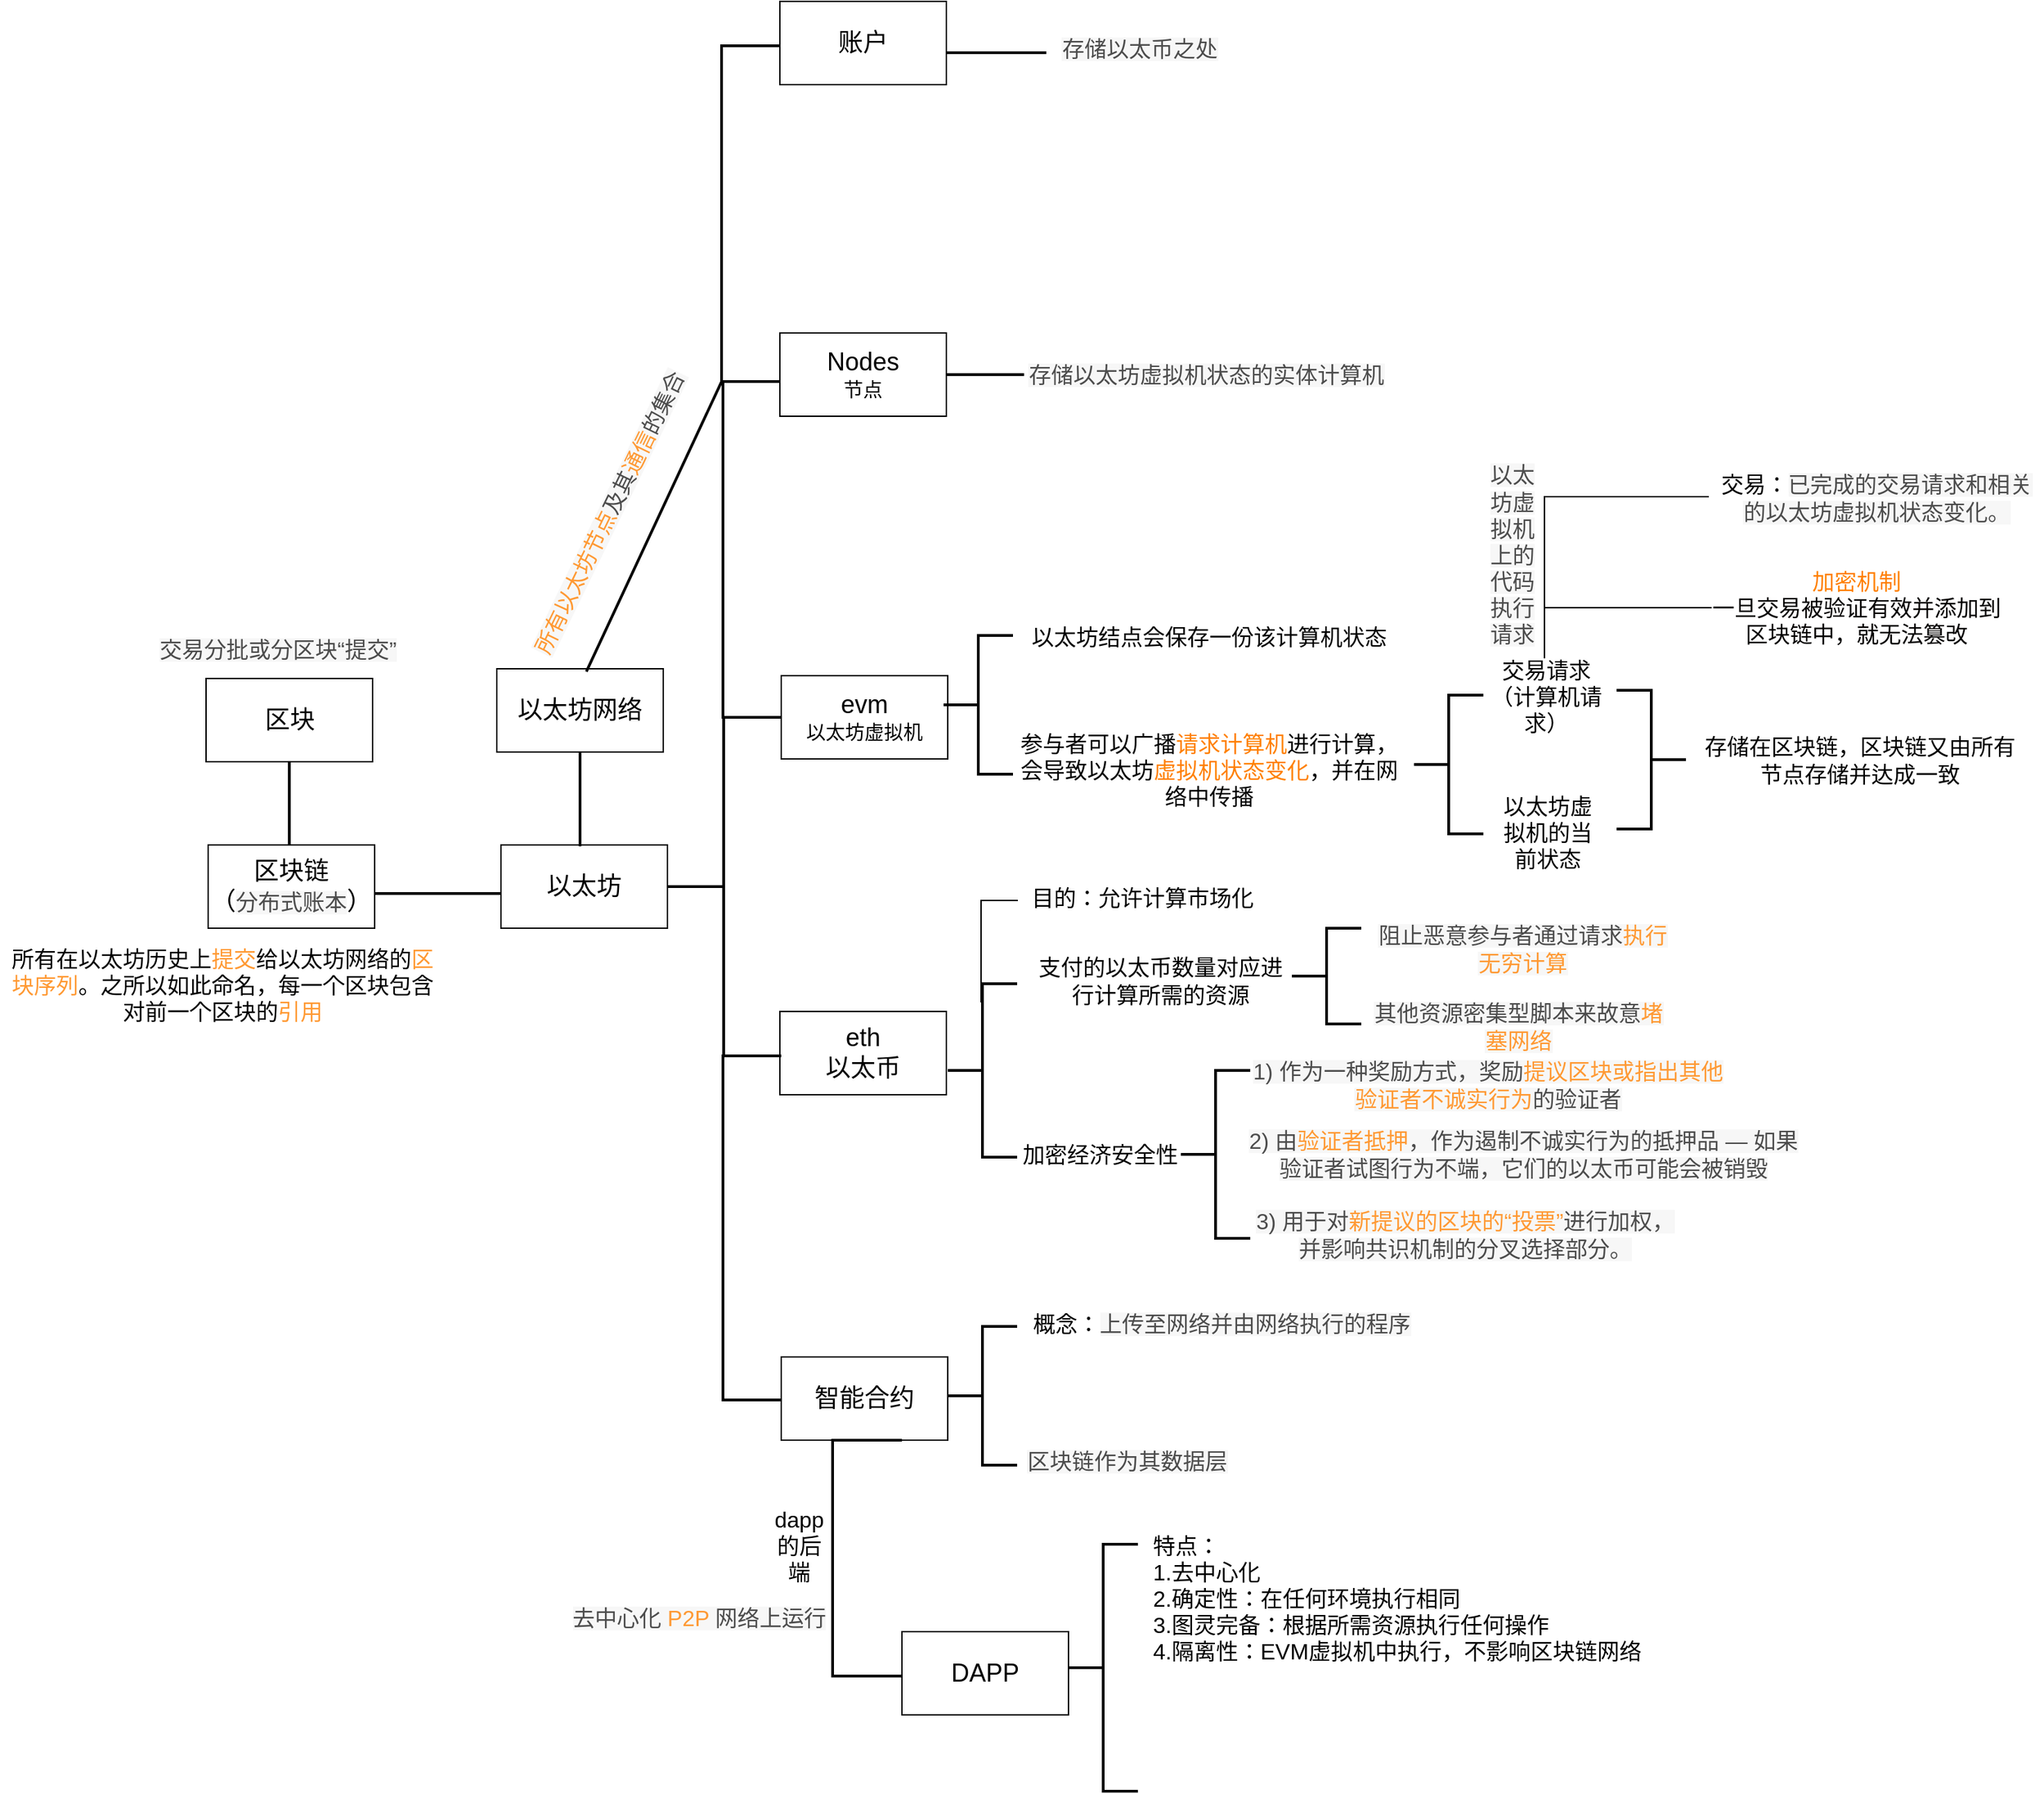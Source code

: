<mxfile version="24.0.5" type="github">
  <diagram name="第 1 页" id="dRnIr3VR5EekNSpaTsAQ">
    <mxGraphModel dx="1437" dy="1105" grid="0" gridSize="10" guides="1" tooltips="1" connect="1" arrows="1" fold="1" page="0" pageScale="1" pageWidth="827" pageHeight="1169" math="0" shadow="0">
      <root>
        <mxCell id="0" />
        <mxCell id="1" parent="0" />
        <mxCell id="ShnRU7looj-lI_qmTmtY-1" value="&lt;font style=&quot;font-size: 18px;&quot;&gt;以太坊&lt;/font&gt;" style="rounded=0;whiteSpace=wrap;html=1;" parent="1" vertex="1">
          <mxGeometry x="-414" y="288" width="120" height="60" as="geometry" />
        </mxCell>
        <mxCell id="ShnRU7looj-lI_qmTmtY-4" value="&lt;font style=&quot;font-size: 18px;&quot;&gt;evm&lt;/font&gt;&lt;div&gt;&lt;font style=&quot;font-size: 14px;&quot;&gt;以太坊虚拟机&lt;/font&gt;&lt;/div&gt;" style="whiteSpace=wrap;html=1;rounded=0;" parent="1" vertex="1">
          <mxGeometry x="-212" y="166" width="120" height="60" as="geometry" />
        </mxCell>
        <mxCell id="-V5YBUerZ1B9hY4nsgt0-7" value="" style="strokeWidth=2;html=1;shape=mxgraph.flowchart.annotation_2;align=left;labelPosition=right;pointerEvents=1;" vertex="1" parent="1">
          <mxGeometry x="-95" y="137" width="50" height="100" as="geometry" />
        </mxCell>
        <mxCell id="-V5YBUerZ1B9hY4nsgt0-11" value="以太坊结点会保存一份该计算机状态" style="text;strokeColor=none;fillColor=none;html=1;align=center;verticalAlign=middle;whiteSpace=wrap;rounded=0;fontSize=16;" vertex="1" parent="1">
          <mxGeometry x="-45" y="123" width="283" height="30" as="geometry" />
        </mxCell>
        <mxCell id="-V5YBUerZ1B9hY4nsgt0-12" value="参与者可以广播&lt;font color=&quot;#ff8000&quot;&gt;请求计算机&lt;/font&gt;进行计算，会导致以太坊&lt;font color=&quot;#ff8000&quot;&gt;虚拟机状态变化&lt;/font&gt;，并在网络中传播" style="text;strokeColor=none;fillColor=none;html=1;align=center;verticalAlign=middle;whiteSpace=wrap;rounded=0;fontSize=16;" vertex="1" parent="1">
          <mxGeometry x="-45" y="219" width="283" height="30" as="geometry" />
        </mxCell>
        <mxCell id="-V5YBUerZ1B9hY4nsgt0-14" value="" style="strokeWidth=2;html=1;shape=mxgraph.flowchart.annotation_2;align=left;labelPosition=right;pointerEvents=1;" vertex="1" parent="1">
          <mxGeometry x="-294" y="196" width="81" height="244" as="geometry" />
        </mxCell>
        <mxCell id="-V5YBUerZ1B9hY4nsgt0-32" value="" style="strokeWidth=2;html=1;shape=mxgraph.flowchart.annotation_2;align=left;labelPosition=right;pointerEvents=1;" vertex="1" parent="1">
          <mxGeometry x="244" y="180" width="50" height="100" as="geometry" />
        </mxCell>
        <mxCell id="-V5YBUerZ1B9hY4nsgt0-33" value="交易请求&lt;div&gt;（计算机请求）&lt;/div&gt;" style="text;strokeColor=none;fillColor=none;html=1;align=center;verticalAlign=middle;whiteSpace=wrap;rounded=0;fontSize=16;" vertex="1" parent="1">
          <mxGeometry x="297" y="166" width="85" height="30" as="geometry" />
        </mxCell>
        <mxCell id="-V5YBUerZ1B9hY4nsgt0-34" value="以太坊虚拟机的当前状态" style="text;strokeColor=none;fillColor=none;html=1;align=center;verticalAlign=middle;whiteSpace=wrap;rounded=0;fontSize=16;" vertex="1" parent="1">
          <mxGeometry x="301" y="264" width="79" height="30" as="geometry" />
        </mxCell>
        <mxCell id="-V5YBUerZ1B9hY4nsgt0-35" value="" style="strokeWidth=2;html=1;shape=mxgraph.flowchart.annotation_2;align=left;labelPosition=right;pointerEvents=1;rotation=-180;" vertex="1" parent="1">
          <mxGeometry x="390" y="176.5" width="50" height="100" as="geometry" />
        </mxCell>
        <mxCell id="-V5YBUerZ1B9hY4nsgt0-36" value="存储在区块链，区块链又由所有节点存储并达成一致" style="text;strokeColor=none;fillColor=none;html=1;align=center;verticalAlign=middle;whiteSpace=wrap;rounded=0;fontSize=16;" vertex="1" parent="1">
          <mxGeometry x="449" y="211.5" width="233" height="30" as="geometry" />
        </mxCell>
        <mxCell id="-V5YBUerZ1B9hY4nsgt0-39" value="" style="shape=partialRectangle;whiteSpace=wrap;html=1;bottom=0;right=0;fillColor=none;" vertex="1" parent="1">
          <mxGeometry x="338" y="117" width="120" height="36" as="geometry" />
        </mxCell>
        <mxCell id="-V5YBUerZ1B9hY4nsgt0-40" value="&lt;font color=&quot;#ff8000&quot;&gt;加密机制&lt;/font&gt;&lt;div&gt;&lt;font color=&quot;#030100&quot;&gt;一旦交易被验证有效并添加到区块链中，就无法篡改&lt;/font&gt;&lt;/div&gt;" style="text;strokeColor=none;fillColor=none;html=1;align=center;verticalAlign=middle;whiteSpace=wrap;rounded=0;fontSize=16;" vertex="1" parent="1">
          <mxGeometry x="458" y="102" width="210" height="30" as="geometry" />
        </mxCell>
        <mxCell id="-V5YBUerZ1B9hY4nsgt0-41" value="&lt;font style=&quot;font-size: 18px;&quot;&gt;eth&lt;/font&gt;&lt;div&gt;&lt;font style=&quot;font-size: 18px;&quot;&gt;以太币&lt;/font&gt;&lt;/div&gt;" style="whiteSpace=wrap;html=1;rounded=0;" vertex="1" parent="1">
          <mxGeometry x="-213" y="408" width="120" height="60" as="geometry" />
        </mxCell>
        <mxCell id="-V5YBUerZ1B9hY4nsgt0-42" value="" style="strokeWidth=2;html=1;shape=mxgraph.flowchart.annotation_2;align=left;labelPosition=right;pointerEvents=1;" vertex="1" parent="1">
          <mxGeometry x="-92" y="388" width="50" height="125" as="geometry" />
        </mxCell>
        <mxCell id="-V5YBUerZ1B9hY4nsgt0-44" value="" style="shape=partialRectangle;whiteSpace=wrap;html=1;bottom=0;right=0;fillColor=none;" vertex="1" parent="1">
          <mxGeometry x="-68" y="328" width="26" height="73" as="geometry" />
        </mxCell>
        <mxCell id="-V5YBUerZ1B9hY4nsgt0-45" value="目的：允许计算市场化" style="text;strokeColor=none;fillColor=none;html=1;align=center;verticalAlign=middle;whiteSpace=wrap;rounded=0;fontSize=16;" vertex="1" parent="1">
          <mxGeometry x="-33" y="311" width="163" height="30" as="geometry" />
        </mxCell>
        <mxCell id="-V5YBUerZ1B9hY4nsgt0-46" value="支付的以太币数量对应进行计算所需的资源" style="text;strokeColor=none;fillColor=none;html=1;align=center;verticalAlign=middle;whiteSpace=wrap;rounded=0;fontSize=16;" vertex="1" parent="1">
          <mxGeometry x="-33" y="371" width="189" height="30" as="geometry" />
        </mxCell>
        <mxCell id="-V5YBUerZ1B9hY4nsgt0-50" value="" style="strokeWidth=2;html=1;shape=mxgraph.flowchart.annotation_2;align=left;labelPosition=right;pointerEvents=1;" vertex="1" parent="1">
          <mxGeometry x="156" y="348" width="50" height="69" as="geometry" />
        </mxCell>
        <mxCell id="-V5YBUerZ1B9hY4nsgt0-52" value="&lt;br&gt;&lt;span style=&quot;color: rgb(76, 76, 76); font-family: __inter_879697, __inter_Fallback_879697, sans-serif; font-size: 16px; font-style: normal; font-variant-ligatures: normal; font-variant-caps: normal; font-weight: 400; letter-spacing: normal; orphans: 2; text-align: start; text-indent: 0px; text-transform: none; widows: 2; word-spacing: 0px; -webkit-text-stroke-width: 0px; white-space: normal; background-color: rgb(247, 247, 247); text-decoration-thickness: initial; text-decoration-style: initial; text-decoration-color: initial; display: inline !important; float: none;&quot;&gt;阻止恶意参与者通过请求&lt;/span&gt;&lt;span style=&quot;font-family: __inter_879697, __inter_Fallback_879697, sans-serif; font-size: 16px; font-style: normal; font-variant-ligatures: normal; font-variant-caps: normal; font-weight: 400; letter-spacing: normal; orphans: 2; text-align: start; text-indent: 0px; text-transform: none; widows: 2; word-spacing: 0px; -webkit-text-stroke-width: 0px; white-space: normal; background-color: rgb(247, 247, 247); text-decoration-thickness: initial; text-decoration-style: initial; text-decoration-color: initial; float: none; display: inline !important;&quot;&gt;&lt;font color=&quot;#ff9933&quot;&gt;执行无穷计算&lt;/font&gt;&lt;/span&gt;&lt;div&gt;&lt;br/&gt;&lt;/div&gt;" style="text;strokeColor=none;fillColor=none;html=1;align=center;verticalAlign=middle;whiteSpace=wrap;rounded=0;fontSize=16;" vertex="1" parent="1">
          <mxGeometry x="212" y="348" width="221" height="30" as="geometry" />
        </mxCell>
        <mxCell id="-V5YBUerZ1B9hY4nsgt0-53" value="&lt;span style=&quot;color: rgb(76, 76, 76); font-family: __inter_879697, __inter_Fallback_879697, sans-serif; text-align: start; background-color: rgb(247, 247, 247);&quot;&gt;其他资源密集型脚本来故意&lt;/span&gt;&lt;span style=&quot;font-family: __inter_879697, __inter_Fallback_879697, sans-serif; text-align: start; background-color: rgb(247, 247, 247);&quot;&gt;&lt;font color=&quot;#ff9933&quot;&gt;堵塞网络&lt;/font&gt;&lt;/span&gt;" style="text;strokeColor=none;fillColor=none;html=1;align=center;verticalAlign=middle;whiteSpace=wrap;rounded=0;fontSize=16;" vertex="1" parent="1">
          <mxGeometry x="209" y="404" width="221" height="30" as="geometry" />
        </mxCell>
        <mxCell id="-V5YBUerZ1B9hY4nsgt0-54" value="加密经济安全性" style="text;strokeColor=none;fillColor=none;html=1;align=center;verticalAlign=middle;whiteSpace=wrap;rounded=0;fontSize=16;" vertex="1" parent="1">
          <mxGeometry x="-42" y="496" width="120" height="30" as="geometry" />
        </mxCell>
        <mxCell id="-V5YBUerZ1B9hY4nsgt0-55" value="" style="strokeWidth=2;html=1;shape=mxgraph.flowchart.annotation_2;align=left;labelPosition=right;pointerEvents=1;" vertex="1" parent="1">
          <mxGeometry x="76" y="450.5" width="50" height="121" as="geometry" />
        </mxCell>
        <mxCell id="-V5YBUerZ1B9hY4nsgt0-57" value="&lt;span style=&quot;color: rgb(76, 76, 76); font-family: __inter_879697, __inter_Fallback_879697, sans-serif; text-align: start; background-color: rgb(247, 247, 247);&quot;&gt;1) 作为一种奖励方式，奖励&lt;/span&gt;&lt;span style=&quot;font-family: __inter_879697, __inter_Fallback_879697, sans-serif; text-align: start; background-color: rgb(247, 247, 247);&quot;&gt;&lt;font color=&quot;#ff9933&quot;&gt;提议区块或指出其他验证者不诚实行为&lt;/font&gt;&lt;/span&gt;&lt;span style=&quot;color: rgb(76, 76, 76); font-family: __inter_879697, __inter_Fallback_879697, sans-serif; text-align: start; background-color: rgb(247, 247, 247);&quot;&gt;的验证者&lt;/span&gt;" style="text;strokeColor=none;fillColor=none;html=1;align=center;verticalAlign=middle;whiteSpace=wrap;rounded=0;fontSize=16;" vertex="1" parent="1">
          <mxGeometry x="120" y="446" width="355" height="30" as="geometry" />
        </mxCell>
        <mxCell id="-V5YBUerZ1B9hY4nsgt0-58" value="&lt;span style=&quot;color: rgb(76, 76, 76); font-family: __inter_879697, __inter_Fallback_879697, sans-serif; text-align: start; background-color: rgb(247, 247, 247);&quot;&gt;2) 由&lt;/span&gt;&lt;span style=&quot;font-family: __inter_879697, __inter_Fallback_879697, sans-serif; text-align: start; background-color: rgb(247, 247, 247);&quot;&gt;&lt;font color=&quot;#ff9933&quot;&gt;验证者抵押&lt;/font&gt;&lt;/span&gt;&lt;span style=&quot;color: rgb(76, 76, 76); font-family: __inter_879697, __inter_Fallback_879697, sans-serif; text-align: start; background-color: rgb(247, 247, 247);&quot;&gt;，作为遏制不诚实行为的抵押品 — 如果验证者试图行为不端，它们的以太币可能会被销毁&lt;/span&gt;" style="text;strokeColor=none;fillColor=none;html=1;align=center;verticalAlign=middle;whiteSpace=wrap;rounded=0;fontSize=16;" vertex="1" parent="1">
          <mxGeometry x="122.5" y="507.5" width="400" height="7" as="geometry" />
        </mxCell>
        <mxCell id="-V5YBUerZ1B9hY4nsgt0-59" value="&lt;span style=&quot;color: rgb(76, 76, 76); font-family: __inter_879697, __inter_Fallback_879697, sans-serif; text-align: start; background-color: rgb(247, 247, 247);&quot;&gt;3) 用于对&lt;/span&gt;&lt;span style=&quot;font-family: __inter_879697, __inter_Fallback_879697, sans-serif; text-align: start; background-color: rgb(247, 247, 247);&quot;&gt;&lt;font color=&quot;#ff9933&quot;&gt;新提议的区块的“投票”&lt;/font&gt;&lt;/span&gt;&lt;span style=&quot;color: rgb(76, 76, 76); font-family: __inter_879697, __inter_Fallback_879697, sans-serif; text-align: start; background-color: rgb(247, 247, 247);&quot;&gt;进行加权，并影响共识机制的分叉选择部分。&lt;/span&gt;" style="text;strokeColor=none;fillColor=none;html=1;align=center;verticalAlign=middle;whiteSpace=wrap;rounded=0;fontSize=16;" vertex="1" parent="1">
          <mxGeometry x="126" y="554" width="310" height="30" as="geometry" />
        </mxCell>
        <mxCell id="-V5YBUerZ1B9hY4nsgt0-65" value="" style="strokeWidth=2;html=1;shape=mxgraph.flowchart.annotation_1;align=left;pointerEvents=1;" vertex="1" parent="1">
          <mxGeometry x="-254" y="440" width="42" height="248" as="geometry" />
        </mxCell>
        <mxCell id="-V5YBUerZ1B9hY4nsgt0-67" value="&lt;span style=&quot;font-size: 18px;&quot;&gt;智能合约&lt;/span&gt;" style="whiteSpace=wrap;html=1;rounded=0;" vertex="1" parent="1">
          <mxGeometry x="-212" y="657" width="120" height="60" as="geometry" />
        </mxCell>
        <mxCell id="-V5YBUerZ1B9hY4nsgt0-68" value="" style="strokeWidth=2;html=1;shape=mxgraph.flowchart.annotation_2;align=left;labelPosition=right;pointerEvents=1;" vertex="1" parent="1">
          <mxGeometry x="-92" y="635" width="50" height="100" as="geometry" />
        </mxCell>
        <mxCell id="-V5YBUerZ1B9hY4nsgt0-69" value="概念：&lt;span style=&quot;color: rgb(76, 76, 76); font-family: __inter_879697, __inter_Fallback_879697, sans-serif; text-align: start; background-color: rgb(247, 247, 247);&quot;&gt;上传至网络并由网络执行的程序&lt;/span&gt;" style="text;strokeColor=none;fillColor=none;html=1;align=center;verticalAlign=middle;whiteSpace=wrap;rounded=0;fontSize=16;" vertex="1" parent="1">
          <mxGeometry x="-40" y="618" width="291" height="30" as="geometry" />
        </mxCell>
        <mxCell id="-V5YBUerZ1B9hY4nsgt0-70" value="&lt;span style=&quot;color: rgb(76, 76, 76); font-family: __inter_879697, __inter_Fallback_879697, sans-serif; text-align: start; background-color: rgb(247, 247, 247);&quot;&gt;区块链作为其数据层&lt;/span&gt;" style="text;strokeColor=none;fillColor=none;html=1;align=center;verticalAlign=middle;whiteSpace=wrap;rounded=0;fontSize=16;" vertex="1" parent="1">
          <mxGeometry x="-40" y="717" width="155" height="30" as="geometry" />
        </mxCell>
        <mxCell id="-V5YBUerZ1B9hY4nsgt0-72" value="" style="line;strokeWidth=2;html=1;" vertex="1" parent="1">
          <mxGeometry x="-505" y="318" width="91" height="10" as="geometry" />
        </mxCell>
        <mxCell id="-V5YBUerZ1B9hY4nsgt0-73" value="所有在以太坊历史上&lt;font color=&quot;#ff9933&quot;&gt;提交&lt;/font&gt;给以太坊网络的&lt;font color=&quot;#ff9933&quot;&gt;区块序列&lt;/font&gt;。之所以如此命名，每一个区块包含对前一个区块的&lt;font color=&quot;#ff9933&quot;&gt;引用&lt;/font&gt;" style="text;strokeColor=none;fillColor=none;html=1;align=center;verticalAlign=middle;whiteSpace=wrap;rounded=0;fontSize=16;" vertex="1" parent="1">
          <mxGeometry x="-775" y="374" width="321" height="30" as="geometry" />
        </mxCell>
        <mxCell id="-V5YBUerZ1B9hY4nsgt0-74" value="" style="strokeWidth=2;html=1;shape=mxgraph.flowchart.annotation_1;align=left;pointerEvents=1;" vertex="1" parent="1">
          <mxGeometry x="-254" y="-46" width="42" height="242" as="geometry" />
        </mxCell>
        <mxCell id="-V5YBUerZ1B9hY4nsgt0-76" value="&lt;span style=&quot;font-size: 18px;&quot;&gt;Nodes&lt;/span&gt;&lt;br&gt;&lt;div&gt;&lt;span style=&quot;font-size: 14px;&quot;&gt;节点&lt;/span&gt;&lt;/div&gt;" style="whiteSpace=wrap;html=1;rounded=0;" vertex="1" parent="1">
          <mxGeometry x="-213" y="-81" width="120" height="60" as="geometry" />
        </mxCell>
        <mxCell id="-V5YBUerZ1B9hY4nsgt0-77" value="" style="line;strokeWidth=2;html=1;" vertex="1" parent="1">
          <mxGeometry x="-93" y="-56" width="56" height="10" as="geometry" />
        </mxCell>
        <mxCell id="-V5YBUerZ1B9hY4nsgt0-78" value="&lt;span style=&quot;color: rgb(76, 76, 76); font-family: __inter_879697, __inter_Fallback_879697, sans-serif; text-align: start; background-color: rgb(247, 247, 247);&quot;&gt;存储以太坊虚拟机状态的实体计算机&lt;/span&gt;" style="text;strokeColor=none;fillColor=none;html=1;align=center;verticalAlign=middle;whiteSpace=wrap;rounded=0;fontSize=16;" vertex="1" parent="1">
          <mxGeometry x="-36" y="-66" width="261" height="30" as="geometry" />
        </mxCell>
        <mxCell id="-V5YBUerZ1B9hY4nsgt0-79" value="" style="line;strokeWidth=2;html=1;rotation=90;" vertex="1" parent="1">
          <mxGeometry x="-391.5" y="249.5" width="69" height="10" as="geometry" />
        </mxCell>
        <mxCell id="-V5YBUerZ1B9hY4nsgt0-80" value="&lt;span style=&quot;font-size: 18px;&quot;&gt;区块链&lt;/span&gt;&lt;div&gt;&lt;span style=&quot;font-size: 18px;&quot;&gt;（&lt;/span&gt;&lt;span style=&quot;background-color: rgb(247, 247, 247); color: rgb(76, 76, 76); font-family: __inter_879697, __inter_Fallback_879697, sans-serif; font-size: 16px; text-align: start;&quot;&gt;分布式账本&lt;/span&gt;&lt;span style=&quot;font-size: 18px; background-color: initial;&quot;&gt;）&lt;/span&gt;&lt;/div&gt;" style="rounded=0;whiteSpace=wrap;html=1;" vertex="1" parent="1">
          <mxGeometry x="-625" y="288" width="120" height="60" as="geometry" />
        </mxCell>
        <mxCell id="-V5YBUerZ1B9hY4nsgt0-82" value="&lt;span style=&quot;font-size: 18px;&quot;&gt;以太坊网络&lt;/span&gt;" style="rounded=0;whiteSpace=wrap;html=1;" vertex="1" parent="1">
          <mxGeometry x="-417" y="161" width="120" height="60" as="geometry" />
        </mxCell>
        <mxCell id="-V5YBUerZ1B9hY4nsgt0-84" value="" style="line;strokeWidth=2;html=1;direction=west;rotation=-245;" vertex="1" parent="1">
          <mxGeometry x="-419.13" y="53.36" width="231" height="10" as="geometry" />
        </mxCell>
        <mxCell id="-V5YBUerZ1B9hY4nsgt0-89" value="&lt;span style=&quot;font-family: __inter_879697, __inter_Fallback_879697, sans-serif; text-align: start; background-color: rgb(247, 247, 247);&quot;&gt;&lt;font color=&quot;#ff9933&quot;&gt;所有以太坊节点&lt;/font&gt;&lt;/span&gt;&lt;span style=&quot;color: rgb(76, 76, 76); font-family: __inter_879697, __inter_Fallback_879697, sans-serif; text-align: start; background-color: rgb(247, 247, 247);&quot;&gt;及其&lt;/span&gt;&lt;span style=&quot;font-family: __inter_879697, __inter_Fallback_879697, sans-serif; text-align: start; background-color: rgb(247, 247, 247);&quot;&gt;&lt;font color=&quot;#ff9933&quot;&gt;通信&lt;/font&gt;&lt;/span&gt;&lt;span style=&quot;color: rgb(76, 76, 76); font-family: __inter_879697, __inter_Fallback_879697, sans-serif; text-align: start; background-color: rgb(247, 247, 247);&quot;&gt;的集合&lt;/span&gt;" style="text;strokeColor=none;fillColor=none;html=1;align=center;verticalAlign=middle;whiteSpace=wrap;rounded=0;fontSize=16;rotation=-64;" vertex="1" parent="1">
          <mxGeometry x="-454" y="33.36" width="237" height="30" as="geometry" />
        </mxCell>
        <mxCell id="-V5YBUerZ1B9hY4nsgt0-90" value="" style="strokeWidth=2;html=1;shape=mxgraph.flowchart.annotation_1;align=left;pointerEvents=1;" vertex="1" parent="1">
          <mxGeometry x="-255" y="-288" width="42" height="242" as="geometry" />
        </mxCell>
        <mxCell id="-V5YBUerZ1B9hY4nsgt0-92" value="&lt;span style=&quot;font-size: 18px;&quot;&gt;账户&lt;/span&gt;" style="whiteSpace=wrap;html=1;rounded=0;" vertex="1" parent="1">
          <mxGeometry x="-213" y="-320" width="120" height="60" as="geometry" />
        </mxCell>
        <mxCell id="-V5YBUerZ1B9hY4nsgt0-94" value="" style="line;strokeWidth=2;html=1;" vertex="1" parent="1">
          <mxGeometry x="-93" y="-288" width="72" height="10" as="geometry" />
        </mxCell>
        <mxCell id="-V5YBUerZ1B9hY4nsgt0-95" value="&lt;span style=&quot;color: rgb(76, 76, 76); font-family: __inter_879697, __inter_Fallback_879697, sans-serif; text-align: start; background-color: rgb(247, 247, 247);&quot;&gt;存储以太币之处&lt;/span&gt;" style="text;strokeColor=none;fillColor=none;html=1;align=center;verticalAlign=middle;whiteSpace=wrap;rounded=0;fontSize=16;" vertex="1" parent="1">
          <mxGeometry x="-21" y="-301" width="135" height="30" as="geometry" />
        </mxCell>
        <mxCell id="-V5YBUerZ1B9hY4nsgt0-97" value="" style="line;strokeWidth=2;html=1;rotation=90;" vertex="1" parent="1">
          <mxGeometry x="-597" y="244" width="61" height="28" as="geometry" />
        </mxCell>
        <mxCell id="-V5YBUerZ1B9hY4nsgt0-98" value="&lt;span style=&quot;font-size: 18px;&quot;&gt;区块&lt;/span&gt;" style="rounded=0;whiteSpace=wrap;html=1;" vertex="1" parent="1">
          <mxGeometry x="-626.5" y="168" width="120" height="60" as="geometry" />
        </mxCell>
        <mxCell id="-V5YBUerZ1B9hY4nsgt0-100" value="&lt;span style=&quot;color: rgb(76, 76, 76); font-family: __inter_879697, __inter_Fallback_879697, sans-serif; text-align: start; background-color: rgb(247, 247, 247);&quot;&gt;交易分批或分区块“提交”&lt;/span&gt;" style="text;strokeColor=none;fillColor=none;html=1;align=center;verticalAlign=middle;whiteSpace=wrap;rounded=0;fontSize=16;" vertex="1" parent="1">
          <mxGeometry x="-682" y="132" width="215" height="30" as="geometry" />
        </mxCell>
        <mxCell id="-V5YBUerZ1B9hY4nsgt0-101" value="" style="shape=partialRectangle;whiteSpace=wrap;html=1;bottom=0;right=0;fillColor=none;" vertex="1" parent="1">
          <mxGeometry x="338" y="37" width="118" height="80" as="geometry" />
        </mxCell>
        <mxCell id="-V5YBUerZ1B9hY4nsgt0-102" value="交易：&lt;span style=&quot;color: rgb(76, 76, 76); font-family: __inter_879697, __inter_Fallback_879697, sans-serif; text-align: start; background-color: rgb(247, 247, 247);&quot;&gt;已完成的交易请求和相关的以太坊虚拟机状态变化。&lt;/span&gt;" style="text;strokeColor=none;fillColor=none;html=1;align=center;verticalAlign=middle;whiteSpace=wrap;rounded=0;fontSize=16;" vertex="1" parent="1">
          <mxGeometry x="458" y="23.36" width="239" height="30" as="geometry" />
        </mxCell>
        <mxCell id="-V5YBUerZ1B9hY4nsgt0-103" value="&lt;span style=&quot;color: rgb(76, 76, 76); font-family: __inter_879697, __inter_Fallback_879697, sans-serif; text-align: start; background-color: rgb(247, 247, 247);&quot;&gt;以太坊虚拟机上的代码执行请求&lt;/span&gt;" style="text;strokeColor=none;fillColor=none;html=1;align=center;verticalAlign=middle;whiteSpace=wrap;rounded=0;fontSize=16;" vertex="1" parent="1">
          <mxGeometry x="292" y="-67.36" width="46" height="293.36" as="geometry" />
        </mxCell>
        <mxCell id="-V5YBUerZ1B9hY4nsgt0-106" value="" style="strokeWidth=2;html=1;shape=mxgraph.flowchart.annotation_1;align=left;pointerEvents=1;" vertex="1" parent="1">
          <mxGeometry x="-175" y="717" width="50" height="170" as="geometry" />
        </mxCell>
        <mxCell id="-V5YBUerZ1B9hY4nsgt0-108" value="&lt;span style=&quot;font-size: 18px;&quot;&gt;DAPP&lt;/span&gt;" style="whiteSpace=wrap;html=1;rounded=0;" vertex="1" parent="1">
          <mxGeometry x="-125" y="855" width="120" height="60" as="geometry" />
        </mxCell>
        <mxCell id="-V5YBUerZ1B9hY4nsgt0-109" value="dapp的后端" style="text;strokeColor=none;fillColor=none;html=1;align=center;verticalAlign=middle;whiteSpace=wrap;rounded=0;fontSize=16;" vertex="1" parent="1">
          <mxGeometry x="-220" y="641" width="42" height="304" as="geometry" />
        </mxCell>
        <mxCell id="-V5YBUerZ1B9hY4nsgt0-111" value="&lt;span style=&quot;color: rgb(76, 76, 76); font-family: __inter_879697, __inter_Fallback_879697, sans-serif; text-align: start; background-color: rgb(247, 247, 247);&quot;&gt;去中心化 &lt;/span&gt;&lt;span style=&quot;font-family: __inter_879697, __inter_Fallback_879697, sans-serif; text-align: start; background-color: rgb(247, 247, 247);&quot;&gt;&lt;font color=&quot;#ff9933&quot;&gt;P2P&lt;/font&gt;&lt;/span&gt;&lt;span style=&quot;color: rgb(76, 76, 76); font-family: __inter_879697, __inter_Fallback_879697, sans-serif; text-align: start; background-color: rgb(247, 247, 247);&quot;&gt; 网络上运行&lt;/span&gt;" style="text;strokeColor=none;fillColor=none;html=1;align=center;verticalAlign=middle;whiteSpace=wrap;rounded=0;fontSize=16;" vertex="1" parent="1">
          <mxGeometry x="-364" y="830" width="186" height="30" as="geometry" />
        </mxCell>
        <mxCell id="-V5YBUerZ1B9hY4nsgt0-112" value="" style="strokeWidth=2;html=1;shape=mxgraph.flowchart.annotation_2;align=left;labelPosition=right;pointerEvents=1;" vertex="1" parent="1">
          <mxGeometry x="-5" y="792" width="50" height="178" as="geometry" />
        </mxCell>
        <mxCell id="-V5YBUerZ1B9hY4nsgt0-113" value="特点：&lt;div&gt;&lt;span style=&quot;background-color: initial;&quot;&gt;1.去中心化&lt;/span&gt;&lt;div&gt;&lt;div&gt;2.确定性：在任何环境执行相同&lt;/div&gt;&lt;div&gt;3.图灵完备：根据所需资源执行任何操作&lt;/div&gt;&lt;div&gt;4.隔离性：EVM虚拟机中执行，不影响区块链网络&lt;/div&gt;&lt;/div&gt;&lt;/div&gt;" style="text;strokeColor=none;fillColor=none;html=1;align=left;verticalAlign=middle;whiteSpace=wrap;rounded=0;fontSize=16;" vertex="1" parent="1">
          <mxGeometry x="54" y="816" width="400" height="30" as="geometry" />
        </mxCell>
      </root>
    </mxGraphModel>
  </diagram>
</mxfile>
